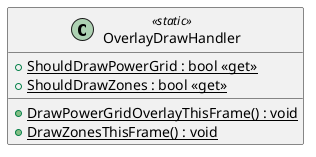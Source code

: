 @startuml
class OverlayDrawHandler <<static>> {
    + {static} ShouldDrawPowerGrid : bool <<get>>
    + {static} ShouldDrawZones : bool <<get>>
    + {static} DrawPowerGridOverlayThisFrame() : void
    + {static} DrawZonesThisFrame() : void
}
@enduml
